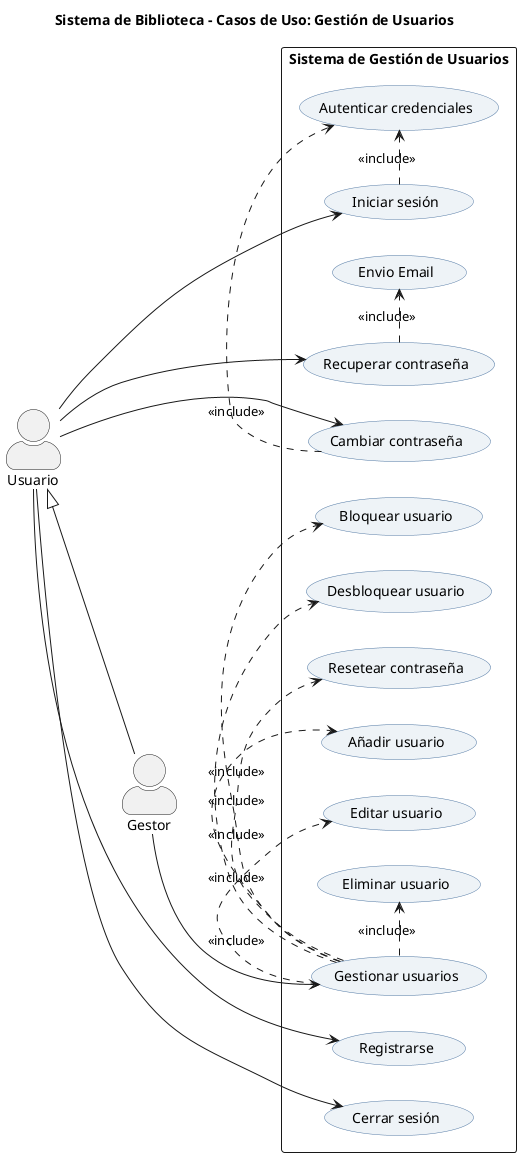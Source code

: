 @startuml
title Sistema de Biblioteca – Casos de Uso: Gestión de Usuarios

left to right direction
skinparam actorStyle awesome
skinparam usecase {
  BackgroundColor #EEF3F7
  BorderColor #547AA5
}

actor "Usuario" as U
actor "Gestor" as G

' El gestor es un tipo especial de usuario
U <|-- G

rectangle "Sistema de Gestión de Usuarios" as SGU {
  (Registrarse) as UC_Registrarse
  (Iniciar sesión) as UC_Login
  (Cerrar sesión) as UC_Logout
  (Recuperar contraseña) as UC_Recuperar
  (Envio Email) as UC_Recuperar_Mail
  (Cambiar contraseña) as UC_Cambiar
  (Autenticar credenciales) as UC_Auth

  (Gestionar usuarios) as UC_GestionUsuarios
  (Añadir usuario) as UC_AddUsuario
  (Editar usuario) as UC_EditUsuario
  (Eliminar usuario) as UC_DelUsuario
  (Bloquear usuario) as UC_Bloquear
  (Desbloquear usuario) as UC_Desbloquear
  (Resetear contraseña) as UC_ResetPass
}

' Relaciones del Usuario
U --> UC_Registrarse
U --> UC_Login
U --> UC_Logout
U --> UC_Recuperar
U --> UC_Cambiar

' Relaciones del Gestor
G --> UC_GestionUsuarios

' Desglose de la gestión de usuarios
UC_GestionUsuarios .> UC_AddUsuario : <<include>>
UC_GestionUsuarios .> UC_EditUsuario : <<include>>
UC_GestionUsuarios .> UC_DelUsuario : <<include>>
UC_GestionUsuarios .> UC_Bloquear : <<include>>
UC_GestionUsuarios .> UC_Desbloquear : <<include>>
UC_GestionUsuarios .> UC_ResetPass : <<include>>

' Casos relacionados con autenticación
UC_Login .> UC_Auth : <<include>>
UC_Recuperar .> UC_Recuperar_Mail : <<include>>
UC_Cambiar .> UC_Auth : <<include>>

@enduml
